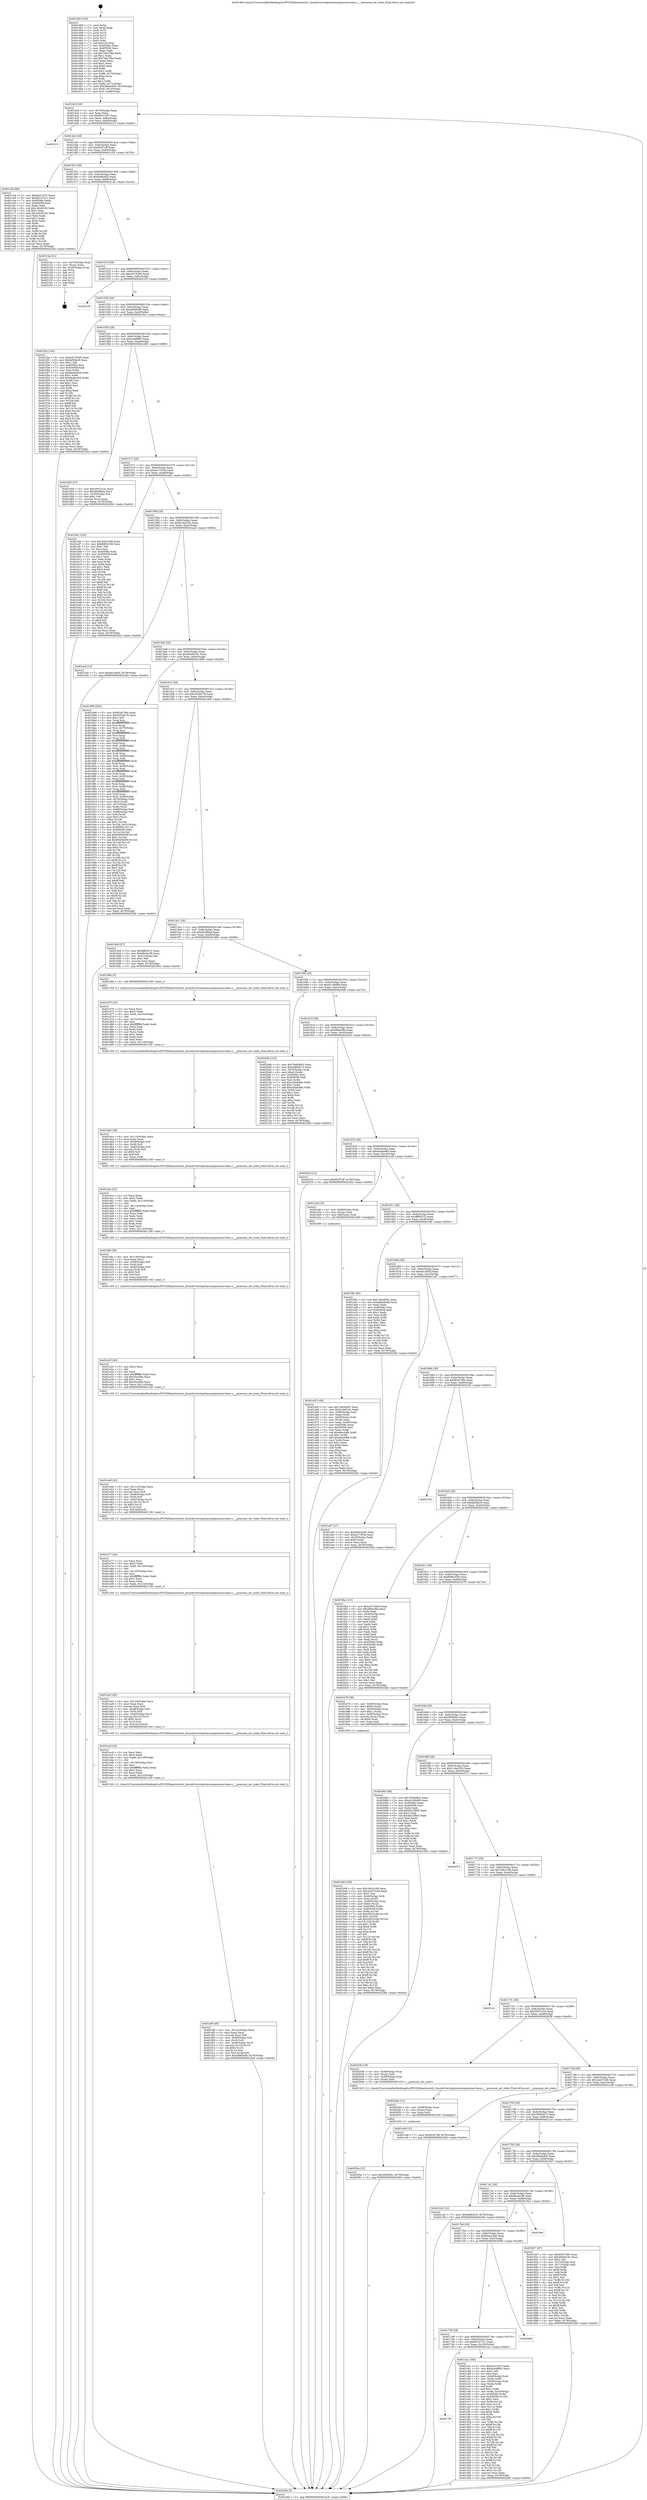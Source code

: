 digraph "0x401460" {
  label = "0x401460 (/mnt/c/Users/mathe/Desktop/tcc/POCII/binaries/extr_linuxdriversinputmousepsmouse-base.c___psmouse_set_state_Final-ollvm.out::main(0))"
  labelloc = "t"
  node[shape=record]

  Entry [label="",width=0.3,height=0.3,shape=circle,fillcolor=black,style=filled]
  "0x4014c8" [label="{
     0x4014c8 [29]\l
     | [instrs]\l
     &nbsp;&nbsp;0x4014c8 \<+3\>: mov -0x78(%rbp),%eax\l
     &nbsp;&nbsp;0x4014cb \<+2\>: mov %eax,%ecx\l
     &nbsp;&nbsp;0x4014cd \<+6\>: sub $0x8c0132f7,%ecx\l
     &nbsp;&nbsp;0x4014d3 \<+6\>: mov %eax,-0x8c(%rbp)\l
     &nbsp;&nbsp;0x4014d9 \<+6\>: mov %ecx,-0x90(%rbp)\l
     &nbsp;&nbsp;0x4014df \<+6\>: je 0000000000402213 \<main+0xdb3\>\l
  }"]
  "0x402213" [label="{
     0x402213\l
  }", style=dashed]
  "0x4014e5" [label="{
     0x4014e5 [28]\l
     | [instrs]\l
     &nbsp;&nbsp;0x4014e5 \<+5\>: jmp 00000000004014ea \<main+0x8a\>\l
     &nbsp;&nbsp;0x4014ea \<+6\>: mov -0x8c(%rbp),%eax\l
     &nbsp;&nbsp;0x4014f0 \<+5\>: sub $0x952f7cff,%eax\l
     &nbsp;&nbsp;0x4014f5 \<+6\>: mov %eax,-0x94(%rbp)\l
     &nbsp;&nbsp;0x4014fb \<+6\>: je 0000000000401c54 \<main+0x7f4\>\l
  }"]
  Exit [label="",width=0.3,height=0.3,shape=circle,fillcolor=black,style=filled,peripheries=2]
  "0x401c54" [label="{
     0x401c54 [88]\l
     | [instrs]\l
     &nbsp;&nbsp;0x401c54 \<+5\>: mov $0x8c0132f7,%eax\l
     &nbsp;&nbsp;0x401c59 \<+5\>: mov $0x6d7a7c11,%ecx\l
     &nbsp;&nbsp;0x401c5e \<+7\>: mov 0x40506c,%edx\l
     &nbsp;&nbsp;0x401c65 \<+7\>: mov 0x405058,%esi\l
     &nbsp;&nbsp;0x401c6c \<+2\>: mov %edx,%edi\l
     &nbsp;&nbsp;0x401c6e \<+6\>: sub $0x14049182,%edi\l
     &nbsp;&nbsp;0x401c74 \<+3\>: sub $0x1,%edi\l
     &nbsp;&nbsp;0x401c77 \<+6\>: add $0x14049182,%edi\l
     &nbsp;&nbsp;0x401c7d \<+3\>: imul %edi,%edx\l
     &nbsp;&nbsp;0x401c80 \<+3\>: and $0x1,%edx\l
     &nbsp;&nbsp;0x401c83 \<+3\>: cmp $0x0,%edx\l
     &nbsp;&nbsp;0x401c86 \<+4\>: sete %r8b\l
     &nbsp;&nbsp;0x401c8a \<+3\>: cmp $0xa,%esi\l
     &nbsp;&nbsp;0x401c8d \<+4\>: setl %r9b\l
     &nbsp;&nbsp;0x401c91 \<+3\>: mov %r8b,%r10b\l
     &nbsp;&nbsp;0x401c94 \<+3\>: and %r9b,%r10b\l
     &nbsp;&nbsp;0x401c97 \<+3\>: xor %r9b,%r8b\l
     &nbsp;&nbsp;0x401c9a \<+3\>: or %r8b,%r10b\l
     &nbsp;&nbsp;0x401c9d \<+4\>: test $0x1,%r10b\l
     &nbsp;&nbsp;0x401ca1 \<+3\>: cmovne %ecx,%eax\l
     &nbsp;&nbsp;0x401ca4 \<+3\>: mov %eax,-0x78(%rbp)\l
     &nbsp;&nbsp;0x401ca7 \<+5\>: jmp 000000000040226d \<main+0xe0d\>\l
  }"]
  "0x401501" [label="{
     0x401501 [28]\l
     | [instrs]\l
     &nbsp;&nbsp;0x401501 \<+5\>: jmp 0000000000401506 \<main+0xa6\>\l
     &nbsp;&nbsp;0x401506 \<+6\>: mov -0x8c(%rbp),%eax\l
     &nbsp;&nbsp;0x40150c \<+5\>: sub $0x9af9cb55,%eax\l
     &nbsp;&nbsp;0x401511 \<+6\>: mov %eax,-0x98(%rbp)\l
     &nbsp;&nbsp;0x401517 \<+6\>: je 000000000040214e \<main+0xcee\>\l
  }"]
  "0x40205a" [label="{
     0x40205a [12]\l
     | [instrs]\l
     &nbsp;&nbsp;0x40205a \<+7\>: movl $0x360d95c,-0x78(%rbp)\l
     &nbsp;&nbsp;0x402061 \<+5\>: jmp 000000000040226d \<main+0xe0d\>\l
  }"]
  "0x40214e" [label="{
     0x40214e [21]\l
     | [instrs]\l
     &nbsp;&nbsp;0x40214e \<+4\>: mov -0x70(%rbp),%rax\l
     &nbsp;&nbsp;0x402152 \<+2\>: mov (%rax),%eax\l
     &nbsp;&nbsp;0x402154 \<+4\>: lea -0x28(%rbp),%rsp\l
     &nbsp;&nbsp;0x402158 \<+1\>: pop %rbx\l
     &nbsp;&nbsp;0x402159 \<+2\>: pop %r12\l
     &nbsp;&nbsp;0x40215b \<+2\>: pop %r13\l
     &nbsp;&nbsp;0x40215d \<+2\>: pop %r14\l
     &nbsp;&nbsp;0x40215f \<+2\>: pop %r15\l
     &nbsp;&nbsp;0x402161 \<+1\>: pop %rbp\l
     &nbsp;&nbsp;0x402162 \<+1\>: ret\l
  }"]
  "0x40151d" [label="{
     0x40151d [28]\l
     | [instrs]\l
     &nbsp;&nbsp;0x40151d \<+5\>: jmp 0000000000401522 \<main+0xc2\>\l
     &nbsp;&nbsp;0x401522 \<+6\>: mov -0x8c(%rbp),%eax\l
     &nbsp;&nbsp;0x401528 \<+5\>: sub $0xa3c762e0,%eax\l
     &nbsp;&nbsp;0x40152d \<+6\>: mov %eax,-0x9c(%rbp)\l
     &nbsp;&nbsp;0x401533 \<+6\>: je 0000000000402235 \<main+0xdd5\>\l
  }"]
  "0x40204b" [label="{
     0x40204b [15]\l
     | [instrs]\l
     &nbsp;&nbsp;0x40204b \<+4\>: mov -0x48(%rbp),%rax\l
     &nbsp;&nbsp;0x40204f \<+3\>: mov (%rax),%rax\l
     &nbsp;&nbsp;0x402052 \<+3\>: mov %rax,%rdi\l
     &nbsp;&nbsp;0x402055 \<+5\>: call 0000000000401030 \<free@plt\>\l
     | [calls]\l
     &nbsp;&nbsp;0x401030 \{1\} (unknown)\l
  }"]
  "0x402235" [label="{
     0x402235\l
  }", style=dashed]
  "0x401539" [label="{
     0x401539 [28]\l
     | [instrs]\l
     &nbsp;&nbsp;0x401539 \<+5\>: jmp 000000000040153e \<main+0xde\>\l
     &nbsp;&nbsp;0x40153e \<+6\>: mov -0x8c(%rbp),%eax\l
     &nbsp;&nbsp;0x401544 \<+5\>: sub $0xa6905af9,%eax\l
     &nbsp;&nbsp;0x401549 \<+6\>: mov %eax,-0xa0(%rbp)\l
     &nbsp;&nbsp;0x40154f \<+6\>: je 0000000000401f2a \<main+0xaca\>\l
  }"]
  "0x401ef9" [label="{
     0x401ef9 [49]\l
     | [instrs]\l
     &nbsp;&nbsp;0x401ef9 \<+6\>: mov -0x12c(%rbp),%ecx\l
     &nbsp;&nbsp;0x401eff \<+3\>: imul %eax,%ecx\l
     &nbsp;&nbsp;0x401f02 \<+3\>: movslq %ecx,%r8\l
     &nbsp;&nbsp;0x401f05 \<+4\>: mov -0x48(%rbp),%r9\l
     &nbsp;&nbsp;0x401f09 \<+3\>: mov (%r9),%r9\l
     &nbsp;&nbsp;0x401f0c \<+4\>: mov -0x40(%rbp),%r10\l
     &nbsp;&nbsp;0x401f10 \<+3\>: movslq (%r10),%r10\l
     &nbsp;&nbsp;0x401f13 \<+4\>: shl $0x5,%r10\l
     &nbsp;&nbsp;0x401f17 \<+3\>: add %r10,%r9\l
     &nbsp;&nbsp;0x401f1a \<+4\>: mov %r8,0x18(%r9)\l
     &nbsp;&nbsp;0x401f1e \<+7\>: movl $0xa6905af9,-0x78(%rbp)\l
     &nbsp;&nbsp;0x401f25 \<+5\>: jmp 000000000040226d \<main+0xe0d\>\l
  }"]
  "0x401f2a" [label="{
     0x401f2a [144]\l
     | [instrs]\l
     &nbsp;&nbsp;0x401f2a \<+5\>: mov $0xa3c762e0,%eax\l
     &nbsp;&nbsp;0x401f2f \<+5\>: mov $0xfaf38a18,%ecx\l
     &nbsp;&nbsp;0x401f34 \<+2\>: mov $0x1,%dl\l
     &nbsp;&nbsp;0x401f36 \<+7\>: mov 0x40506c,%esi\l
     &nbsp;&nbsp;0x401f3d \<+7\>: mov 0x405058,%edi\l
     &nbsp;&nbsp;0x401f44 \<+3\>: mov %esi,%r8d\l
     &nbsp;&nbsp;0x401f47 \<+7\>: sub $0x9ad4cd39,%r8d\l
     &nbsp;&nbsp;0x401f4e \<+4\>: sub $0x1,%r8d\l
     &nbsp;&nbsp;0x401f52 \<+7\>: add $0x9ad4cd39,%r8d\l
     &nbsp;&nbsp;0x401f59 \<+4\>: imul %r8d,%esi\l
     &nbsp;&nbsp;0x401f5d \<+3\>: and $0x1,%esi\l
     &nbsp;&nbsp;0x401f60 \<+3\>: cmp $0x0,%esi\l
     &nbsp;&nbsp;0x401f63 \<+4\>: sete %r9b\l
     &nbsp;&nbsp;0x401f67 \<+3\>: cmp $0xa,%edi\l
     &nbsp;&nbsp;0x401f6a \<+4\>: setl %r10b\l
     &nbsp;&nbsp;0x401f6e \<+3\>: mov %r9b,%r11b\l
     &nbsp;&nbsp;0x401f71 \<+4\>: xor $0xff,%r11b\l
     &nbsp;&nbsp;0x401f75 \<+3\>: mov %r10b,%bl\l
     &nbsp;&nbsp;0x401f78 \<+3\>: xor $0xff,%bl\l
     &nbsp;&nbsp;0x401f7b \<+3\>: xor $0x0,%dl\l
     &nbsp;&nbsp;0x401f7e \<+3\>: mov %r11b,%r14b\l
     &nbsp;&nbsp;0x401f81 \<+4\>: and $0x0,%r14b\l
     &nbsp;&nbsp;0x401f85 \<+3\>: and %dl,%r9b\l
     &nbsp;&nbsp;0x401f88 \<+3\>: mov %bl,%r15b\l
     &nbsp;&nbsp;0x401f8b \<+4\>: and $0x0,%r15b\l
     &nbsp;&nbsp;0x401f8f \<+3\>: and %dl,%r10b\l
     &nbsp;&nbsp;0x401f92 \<+3\>: or %r9b,%r14b\l
     &nbsp;&nbsp;0x401f95 \<+3\>: or %r10b,%r15b\l
     &nbsp;&nbsp;0x401f98 \<+3\>: xor %r15b,%r14b\l
     &nbsp;&nbsp;0x401f9b \<+3\>: or %bl,%r11b\l
     &nbsp;&nbsp;0x401f9e \<+4\>: xor $0xff,%r11b\l
     &nbsp;&nbsp;0x401fa2 \<+3\>: or $0x0,%dl\l
     &nbsp;&nbsp;0x401fa5 \<+3\>: and %dl,%r11b\l
     &nbsp;&nbsp;0x401fa8 \<+3\>: or %r11b,%r14b\l
     &nbsp;&nbsp;0x401fab \<+4\>: test $0x1,%r14b\l
     &nbsp;&nbsp;0x401faf \<+3\>: cmovne %ecx,%eax\l
     &nbsp;&nbsp;0x401fb2 \<+3\>: mov %eax,-0x78(%rbp)\l
     &nbsp;&nbsp;0x401fb5 \<+5\>: jmp 000000000040226d \<main+0xe0d\>\l
  }"]
  "0x401555" [label="{
     0x401555 [28]\l
     | [instrs]\l
     &nbsp;&nbsp;0x401555 \<+5\>: jmp 000000000040155a \<main+0xfa\>\l
     &nbsp;&nbsp;0x40155a \<+6\>: mov -0x8c(%rbp),%eax\l
     &nbsp;&nbsp;0x401560 \<+5\>: sub $0xac448f65,%eax\l
     &nbsp;&nbsp;0x401565 \<+6\>: mov %eax,-0xa4(%rbp)\l
     &nbsp;&nbsp;0x40156b \<+6\>: je 0000000000401d50 \<main+0x8f0\>\l
  }"]
  "0x401ecd" [label="{
     0x401ecd [44]\l
     | [instrs]\l
     &nbsp;&nbsp;0x401ecd \<+2\>: xor %ecx,%ecx\l
     &nbsp;&nbsp;0x401ecf \<+5\>: mov $0x2,%edx\l
     &nbsp;&nbsp;0x401ed4 \<+6\>: mov %edx,-0x128(%rbp)\l
     &nbsp;&nbsp;0x401eda \<+1\>: cltd\l
     &nbsp;&nbsp;0x401edb \<+6\>: mov -0x128(%rbp),%esi\l
     &nbsp;&nbsp;0x401ee1 \<+2\>: idiv %esi\l
     &nbsp;&nbsp;0x401ee3 \<+6\>: imul $0xfffffffe,%edx,%edx\l
     &nbsp;&nbsp;0x401ee9 \<+3\>: sub $0x1,%ecx\l
     &nbsp;&nbsp;0x401eec \<+2\>: sub %ecx,%edx\l
     &nbsp;&nbsp;0x401eee \<+6\>: mov %edx,-0x12c(%rbp)\l
     &nbsp;&nbsp;0x401ef4 \<+5\>: call 0000000000401160 \<next_i\>\l
     | [calls]\l
     &nbsp;&nbsp;0x401160 \{1\} (/mnt/c/Users/mathe/Desktop/tcc/POCII/binaries/extr_linuxdriversinputmousepsmouse-base.c___psmouse_set_state_Final-ollvm.out::next_i)\l
  }"]
  "0x401d50" [label="{
     0x401d50 [27]\l
     | [instrs]\l
     &nbsp;&nbsp;0x401d50 \<+5\>: mov $0x2097e1a2,%eax\l
     &nbsp;&nbsp;0x401d55 \<+5\>: mov $0xd02ff44a,%ecx\l
     &nbsp;&nbsp;0x401d5a \<+3\>: mov -0x29(%rbp),%dl\l
     &nbsp;&nbsp;0x401d5d \<+3\>: test $0x1,%dl\l
     &nbsp;&nbsp;0x401d60 \<+3\>: cmovne %ecx,%eax\l
     &nbsp;&nbsp;0x401d63 \<+3\>: mov %eax,-0x78(%rbp)\l
     &nbsp;&nbsp;0x401d66 \<+5\>: jmp 000000000040226d \<main+0xe0d\>\l
  }"]
  "0x401571" [label="{
     0x401571 [28]\l
     | [instrs]\l
     &nbsp;&nbsp;0x401571 \<+5\>: jmp 0000000000401576 \<main+0x116\>\l
     &nbsp;&nbsp;0x401576 \<+6\>: mov -0x8c(%rbp),%eax\l
     &nbsp;&nbsp;0x40157c \<+5\>: sub $0xacc7303a,%eax\l
     &nbsp;&nbsp;0x401581 \<+6\>: mov %eax,-0xa8(%rbp)\l
     &nbsp;&nbsp;0x401587 \<+6\>: je 0000000000401af2 \<main+0x692\>\l
  }"]
  "0x401ea3" [label="{
     0x401ea3 [42]\l
     | [instrs]\l
     &nbsp;&nbsp;0x401ea3 \<+6\>: mov -0x124(%rbp),%ecx\l
     &nbsp;&nbsp;0x401ea9 \<+3\>: imul %eax,%ecx\l
     &nbsp;&nbsp;0x401eac \<+3\>: movslq %ecx,%r8\l
     &nbsp;&nbsp;0x401eaf \<+4\>: mov -0x48(%rbp),%r9\l
     &nbsp;&nbsp;0x401eb3 \<+3\>: mov (%r9),%r9\l
     &nbsp;&nbsp;0x401eb6 \<+4\>: mov -0x40(%rbp),%r10\l
     &nbsp;&nbsp;0x401eba \<+3\>: movslq (%r10),%r10\l
     &nbsp;&nbsp;0x401ebd \<+4\>: shl $0x5,%r10\l
     &nbsp;&nbsp;0x401ec1 \<+3\>: add %r10,%r9\l
     &nbsp;&nbsp;0x401ec4 \<+4\>: mov %r8,0x10(%r9)\l
     &nbsp;&nbsp;0x401ec8 \<+5\>: call 0000000000401160 \<next_i\>\l
     | [calls]\l
     &nbsp;&nbsp;0x401160 \{1\} (/mnt/c/Users/mathe/Desktop/tcc/POCII/binaries/extr_linuxdriversinputmousepsmouse-base.c___psmouse_set_state_Final-ollvm.out::next_i)\l
  }"]
  "0x401af2" [label="{
     0x401af2 [134]\l
     | [instrs]\l
     &nbsp;&nbsp;0x401af2 \<+5\>: mov $0x1bf1e166,%eax\l
     &nbsp;&nbsp;0x401af7 \<+5\>: mov $0xfb861658,%ecx\l
     &nbsp;&nbsp;0x401afc \<+2\>: mov $0x1,%dl\l
     &nbsp;&nbsp;0x401afe \<+2\>: xor %esi,%esi\l
     &nbsp;&nbsp;0x401b00 \<+7\>: mov 0x40506c,%edi\l
     &nbsp;&nbsp;0x401b07 \<+8\>: mov 0x405058,%r8d\l
     &nbsp;&nbsp;0x401b0f \<+3\>: sub $0x1,%esi\l
     &nbsp;&nbsp;0x401b12 \<+3\>: mov %edi,%r9d\l
     &nbsp;&nbsp;0x401b15 \<+3\>: add %esi,%r9d\l
     &nbsp;&nbsp;0x401b18 \<+4\>: imul %r9d,%edi\l
     &nbsp;&nbsp;0x401b1c \<+3\>: and $0x1,%edi\l
     &nbsp;&nbsp;0x401b1f \<+3\>: cmp $0x0,%edi\l
     &nbsp;&nbsp;0x401b22 \<+4\>: sete %r10b\l
     &nbsp;&nbsp;0x401b26 \<+4\>: cmp $0xa,%r8d\l
     &nbsp;&nbsp;0x401b2a \<+4\>: setl %r11b\l
     &nbsp;&nbsp;0x401b2e \<+3\>: mov %r10b,%bl\l
     &nbsp;&nbsp;0x401b31 \<+3\>: xor $0xff,%bl\l
     &nbsp;&nbsp;0x401b34 \<+3\>: mov %r11b,%r14b\l
     &nbsp;&nbsp;0x401b37 \<+4\>: xor $0xff,%r14b\l
     &nbsp;&nbsp;0x401b3b \<+3\>: xor $0x0,%dl\l
     &nbsp;&nbsp;0x401b3e \<+3\>: mov %bl,%r15b\l
     &nbsp;&nbsp;0x401b41 \<+4\>: and $0x0,%r15b\l
     &nbsp;&nbsp;0x401b45 \<+3\>: and %dl,%r10b\l
     &nbsp;&nbsp;0x401b48 \<+3\>: mov %r14b,%r12b\l
     &nbsp;&nbsp;0x401b4b \<+4\>: and $0x0,%r12b\l
     &nbsp;&nbsp;0x401b4f \<+3\>: and %dl,%r11b\l
     &nbsp;&nbsp;0x401b52 \<+3\>: or %r10b,%r15b\l
     &nbsp;&nbsp;0x401b55 \<+3\>: or %r11b,%r12b\l
     &nbsp;&nbsp;0x401b58 \<+3\>: xor %r12b,%r15b\l
     &nbsp;&nbsp;0x401b5b \<+3\>: or %r14b,%bl\l
     &nbsp;&nbsp;0x401b5e \<+3\>: xor $0xff,%bl\l
     &nbsp;&nbsp;0x401b61 \<+3\>: or $0x0,%dl\l
     &nbsp;&nbsp;0x401b64 \<+2\>: and %dl,%bl\l
     &nbsp;&nbsp;0x401b66 \<+3\>: or %bl,%r15b\l
     &nbsp;&nbsp;0x401b69 \<+4\>: test $0x1,%r15b\l
     &nbsp;&nbsp;0x401b6d \<+3\>: cmovne %ecx,%eax\l
     &nbsp;&nbsp;0x401b70 \<+3\>: mov %eax,-0x78(%rbp)\l
     &nbsp;&nbsp;0x401b73 \<+5\>: jmp 000000000040226d \<main+0xe0d\>\l
  }"]
  "0x40158d" [label="{
     0x40158d [28]\l
     | [instrs]\l
     &nbsp;&nbsp;0x40158d \<+5\>: jmp 0000000000401592 \<main+0x132\>\l
     &nbsp;&nbsp;0x401592 \<+6\>: mov -0x8c(%rbp),%eax\l
     &nbsp;&nbsp;0x401598 \<+5\>: sub $0xb14a524c,%eax\l
     &nbsp;&nbsp;0x40159d \<+6\>: mov %eax,-0xac(%rbp)\l
     &nbsp;&nbsp;0x4015a3 \<+6\>: je 0000000000401acb \<main+0x66b\>\l
  }"]
  "0x401e77" [label="{
     0x401e77 [44]\l
     | [instrs]\l
     &nbsp;&nbsp;0x401e77 \<+2\>: xor %ecx,%ecx\l
     &nbsp;&nbsp;0x401e79 \<+5\>: mov $0x2,%edx\l
     &nbsp;&nbsp;0x401e7e \<+6\>: mov %edx,-0x120(%rbp)\l
     &nbsp;&nbsp;0x401e84 \<+1\>: cltd\l
     &nbsp;&nbsp;0x401e85 \<+6\>: mov -0x120(%rbp),%esi\l
     &nbsp;&nbsp;0x401e8b \<+2\>: idiv %esi\l
     &nbsp;&nbsp;0x401e8d \<+6\>: imul $0xfffffffe,%edx,%edx\l
     &nbsp;&nbsp;0x401e93 \<+3\>: sub $0x1,%ecx\l
     &nbsp;&nbsp;0x401e96 \<+2\>: sub %ecx,%edx\l
     &nbsp;&nbsp;0x401e98 \<+6\>: mov %edx,-0x124(%rbp)\l
     &nbsp;&nbsp;0x401e9e \<+5\>: call 0000000000401160 \<next_i\>\l
     | [calls]\l
     &nbsp;&nbsp;0x401160 \{1\} (/mnt/c/Users/mathe/Desktop/tcc/POCII/binaries/extr_linuxdriversinputmousepsmouse-base.c___psmouse_set_state_Final-ollvm.out::next_i)\l
  }"]
  "0x401acb" [label="{
     0x401acb [12]\l
     | [instrs]\l
     &nbsp;&nbsp;0x401acb \<+7\>: movl $0xee14f43f,-0x78(%rbp)\l
     &nbsp;&nbsp;0x401ad2 \<+5\>: jmp 000000000040226d \<main+0xe0d\>\l
  }"]
  "0x4015a9" [label="{
     0x4015a9 [28]\l
     | [instrs]\l
     &nbsp;&nbsp;0x4015a9 \<+5\>: jmp 00000000004015ae \<main+0x14e\>\l
     &nbsp;&nbsp;0x4015ae \<+6\>: mov -0x8c(%rbp),%eax\l
     &nbsp;&nbsp;0x4015b4 \<+5\>: sub $0xb9e9d191,%eax\l
     &nbsp;&nbsp;0x4015b9 \<+6\>: mov %eax,-0xb0(%rbp)\l
     &nbsp;&nbsp;0x4015bf \<+6\>: je 0000000000401898 \<main+0x438\>\l
  }"]
  "0x401e4d" [label="{
     0x401e4d [42]\l
     | [instrs]\l
     &nbsp;&nbsp;0x401e4d \<+6\>: mov -0x11c(%rbp),%ecx\l
     &nbsp;&nbsp;0x401e53 \<+3\>: imul %eax,%ecx\l
     &nbsp;&nbsp;0x401e56 \<+3\>: movslq %ecx,%r8\l
     &nbsp;&nbsp;0x401e59 \<+4\>: mov -0x48(%rbp),%r9\l
     &nbsp;&nbsp;0x401e5d \<+3\>: mov (%r9),%r9\l
     &nbsp;&nbsp;0x401e60 \<+4\>: mov -0x40(%rbp),%r10\l
     &nbsp;&nbsp;0x401e64 \<+3\>: movslq (%r10),%r10\l
     &nbsp;&nbsp;0x401e67 \<+4\>: shl $0x5,%r10\l
     &nbsp;&nbsp;0x401e6b \<+3\>: add %r10,%r9\l
     &nbsp;&nbsp;0x401e6e \<+4\>: mov %r8,0x8(%r9)\l
     &nbsp;&nbsp;0x401e72 \<+5\>: call 0000000000401160 \<next_i\>\l
     | [calls]\l
     &nbsp;&nbsp;0x401160 \{1\} (/mnt/c/Users/mathe/Desktop/tcc/POCII/binaries/extr_linuxdriversinputmousepsmouse-base.c___psmouse_set_state_Final-ollvm.out::next_i)\l
  }"]
  "0x401898" [label="{
     0x401898 [302]\l
     | [instrs]\l
     &nbsp;&nbsp;0x401898 \<+5\>: mov $0xf63d749c,%eax\l
     &nbsp;&nbsp;0x40189d \<+5\>: mov $0xc053dc78,%ecx\l
     &nbsp;&nbsp;0x4018a2 \<+2\>: mov $0x1,%dl\l
     &nbsp;&nbsp;0x4018a4 \<+3\>: mov %rsp,%rsi\l
     &nbsp;&nbsp;0x4018a7 \<+4\>: add $0xfffffffffffffff0,%rsi\l
     &nbsp;&nbsp;0x4018ab \<+3\>: mov %rsi,%rsp\l
     &nbsp;&nbsp;0x4018ae \<+4\>: mov %rsi,-0x70(%rbp)\l
     &nbsp;&nbsp;0x4018b2 \<+3\>: mov %rsp,%rsi\l
     &nbsp;&nbsp;0x4018b5 \<+4\>: add $0xfffffffffffffff0,%rsi\l
     &nbsp;&nbsp;0x4018b9 \<+3\>: mov %rsi,%rsp\l
     &nbsp;&nbsp;0x4018bc \<+3\>: mov %rsp,%rdi\l
     &nbsp;&nbsp;0x4018bf \<+4\>: add $0xfffffffffffffff0,%rdi\l
     &nbsp;&nbsp;0x4018c3 \<+3\>: mov %rdi,%rsp\l
     &nbsp;&nbsp;0x4018c6 \<+4\>: mov %rdi,-0x68(%rbp)\l
     &nbsp;&nbsp;0x4018ca \<+3\>: mov %rsp,%rdi\l
     &nbsp;&nbsp;0x4018cd \<+4\>: add $0xfffffffffffffff0,%rdi\l
     &nbsp;&nbsp;0x4018d1 \<+3\>: mov %rdi,%rsp\l
     &nbsp;&nbsp;0x4018d4 \<+4\>: mov %rdi,-0x60(%rbp)\l
     &nbsp;&nbsp;0x4018d8 \<+3\>: mov %rsp,%rdi\l
     &nbsp;&nbsp;0x4018db \<+4\>: add $0xfffffffffffffff0,%rdi\l
     &nbsp;&nbsp;0x4018df \<+3\>: mov %rdi,%rsp\l
     &nbsp;&nbsp;0x4018e2 \<+4\>: mov %rdi,-0x58(%rbp)\l
     &nbsp;&nbsp;0x4018e6 \<+3\>: mov %rsp,%rdi\l
     &nbsp;&nbsp;0x4018e9 \<+4\>: add $0xfffffffffffffff0,%rdi\l
     &nbsp;&nbsp;0x4018ed \<+3\>: mov %rdi,%rsp\l
     &nbsp;&nbsp;0x4018f0 \<+4\>: mov %rdi,-0x50(%rbp)\l
     &nbsp;&nbsp;0x4018f4 \<+3\>: mov %rsp,%rdi\l
     &nbsp;&nbsp;0x4018f7 \<+4\>: add $0xfffffffffffffff0,%rdi\l
     &nbsp;&nbsp;0x4018fb \<+3\>: mov %rdi,%rsp\l
     &nbsp;&nbsp;0x4018fe \<+4\>: mov %rdi,-0x48(%rbp)\l
     &nbsp;&nbsp;0x401902 \<+3\>: mov %rsp,%rdi\l
     &nbsp;&nbsp;0x401905 \<+4\>: add $0xfffffffffffffff0,%rdi\l
     &nbsp;&nbsp;0x401909 \<+3\>: mov %rdi,%rsp\l
     &nbsp;&nbsp;0x40190c \<+4\>: mov %rdi,-0x40(%rbp)\l
     &nbsp;&nbsp;0x401910 \<+4\>: mov -0x70(%rbp),%rdi\l
     &nbsp;&nbsp;0x401914 \<+6\>: movl $0x0,(%rdi)\l
     &nbsp;&nbsp;0x40191a \<+4\>: mov -0x7c(%rbp),%r8d\l
     &nbsp;&nbsp;0x40191e \<+3\>: mov %r8d,(%rsi)\l
     &nbsp;&nbsp;0x401921 \<+4\>: mov -0x68(%rbp),%rdi\l
     &nbsp;&nbsp;0x401925 \<+7\>: mov -0x88(%rbp),%r9\l
     &nbsp;&nbsp;0x40192c \<+3\>: mov %r9,(%rdi)\l
     &nbsp;&nbsp;0x40192f \<+3\>: cmpl $0x2,(%rsi)\l
     &nbsp;&nbsp;0x401932 \<+4\>: setne %r10b\l
     &nbsp;&nbsp;0x401936 \<+4\>: and $0x1,%r10b\l
     &nbsp;&nbsp;0x40193a \<+4\>: mov %r10b,-0x31(%rbp)\l
     &nbsp;&nbsp;0x40193e \<+8\>: mov 0x40506c,%r11d\l
     &nbsp;&nbsp;0x401946 \<+7\>: mov 0x405058,%ebx\l
     &nbsp;&nbsp;0x40194d \<+3\>: mov %r11d,%r14d\l
     &nbsp;&nbsp;0x401950 \<+7\>: add $0x83e9d200,%r14d\l
     &nbsp;&nbsp;0x401957 \<+4\>: sub $0x1,%r14d\l
     &nbsp;&nbsp;0x40195b \<+7\>: sub $0x83e9d200,%r14d\l
     &nbsp;&nbsp;0x401962 \<+4\>: imul %r14d,%r11d\l
     &nbsp;&nbsp;0x401966 \<+4\>: and $0x1,%r11d\l
     &nbsp;&nbsp;0x40196a \<+4\>: cmp $0x0,%r11d\l
     &nbsp;&nbsp;0x40196e \<+4\>: sete %r10b\l
     &nbsp;&nbsp;0x401972 \<+3\>: cmp $0xa,%ebx\l
     &nbsp;&nbsp;0x401975 \<+4\>: setl %r15b\l
     &nbsp;&nbsp;0x401979 \<+3\>: mov %r10b,%r12b\l
     &nbsp;&nbsp;0x40197c \<+4\>: xor $0xff,%r12b\l
     &nbsp;&nbsp;0x401980 \<+3\>: mov %r15b,%r13b\l
     &nbsp;&nbsp;0x401983 \<+4\>: xor $0xff,%r13b\l
     &nbsp;&nbsp;0x401987 \<+3\>: xor $0x1,%dl\l
     &nbsp;&nbsp;0x40198a \<+3\>: mov %r12b,%sil\l
     &nbsp;&nbsp;0x40198d \<+4\>: and $0xff,%sil\l
     &nbsp;&nbsp;0x401991 \<+3\>: and %dl,%r10b\l
     &nbsp;&nbsp;0x401994 \<+3\>: mov %r13b,%dil\l
     &nbsp;&nbsp;0x401997 \<+4\>: and $0xff,%dil\l
     &nbsp;&nbsp;0x40199b \<+3\>: and %dl,%r15b\l
     &nbsp;&nbsp;0x40199e \<+3\>: or %r10b,%sil\l
     &nbsp;&nbsp;0x4019a1 \<+3\>: or %r15b,%dil\l
     &nbsp;&nbsp;0x4019a4 \<+3\>: xor %dil,%sil\l
     &nbsp;&nbsp;0x4019a7 \<+3\>: or %r13b,%r12b\l
     &nbsp;&nbsp;0x4019aa \<+4\>: xor $0xff,%r12b\l
     &nbsp;&nbsp;0x4019ae \<+3\>: or $0x1,%dl\l
     &nbsp;&nbsp;0x4019b1 \<+3\>: and %dl,%r12b\l
     &nbsp;&nbsp;0x4019b4 \<+3\>: or %r12b,%sil\l
     &nbsp;&nbsp;0x4019b7 \<+4\>: test $0x1,%sil\l
     &nbsp;&nbsp;0x4019bb \<+3\>: cmovne %ecx,%eax\l
     &nbsp;&nbsp;0x4019be \<+3\>: mov %eax,-0x78(%rbp)\l
     &nbsp;&nbsp;0x4019c1 \<+5\>: jmp 000000000040226d \<main+0xe0d\>\l
  }"]
  "0x4015c5" [label="{
     0x4015c5 [28]\l
     | [instrs]\l
     &nbsp;&nbsp;0x4015c5 \<+5\>: jmp 00000000004015ca \<main+0x16a\>\l
     &nbsp;&nbsp;0x4015ca \<+6\>: mov -0x8c(%rbp),%eax\l
     &nbsp;&nbsp;0x4015d0 \<+5\>: sub $0xc053dc78,%eax\l
     &nbsp;&nbsp;0x4015d5 \<+6\>: mov %eax,-0xb4(%rbp)\l
     &nbsp;&nbsp;0x4015db \<+6\>: je 00000000004019c6 \<main+0x566\>\l
  }"]
  "0x401e25" [label="{
     0x401e25 [40]\l
     | [instrs]\l
     &nbsp;&nbsp;0x401e25 \<+5\>: mov $0x2,%ecx\l
     &nbsp;&nbsp;0x401e2a \<+1\>: cltd\l
     &nbsp;&nbsp;0x401e2b \<+2\>: idiv %ecx\l
     &nbsp;&nbsp;0x401e2d \<+6\>: imul $0xfffffffe,%edx,%ecx\l
     &nbsp;&nbsp;0x401e33 \<+6\>: sub $0xc5ec68a,%ecx\l
     &nbsp;&nbsp;0x401e39 \<+3\>: add $0x1,%ecx\l
     &nbsp;&nbsp;0x401e3c \<+6\>: add $0xc5ec68a,%ecx\l
     &nbsp;&nbsp;0x401e42 \<+6\>: mov %ecx,-0x11c(%rbp)\l
     &nbsp;&nbsp;0x401e48 \<+5\>: call 0000000000401160 \<next_i\>\l
     | [calls]\l
     &nbsp;&nbsp;0x401160 \{1\} (/mnt/c/Users/mathe/Desktop/tcc/POCII/binaries/extr_linuxdriversinputmousepsmouse-base.c___psmouse_set_state_Final-ollvm.out::next_i)\l
  }"]
  "0x4019c6" [label="{
     0x4019c6 [27]\l
     | [instrs]\l
     &nbsp;&nbsp;0x4019c6 \<+5\>: mov $0xdff05515,%eax\l
     &nbsp;&nbsp;0x4019cb \<+5\>: mov $0x68c4e1f6,%ecx\l
     &nbsp;&nbsp;0x4019d0 \<+3\>: mov -0x31(%rbp),%dl\l
     &nbsp;&nbsp;0x4019d3 \<+3\>: test $0x1,%dl\l
     &nbsp;&nbsp;0x4019d6 \<+3\>: cmovne %ecx,%eax\l
     &nbsp;&nbsp;0x4019d9 \<+3\>: mov %eax,-0x78(%rbp)\l
     &nbsp;&nbsp;0x4019dc \<+5\>: jmp 000000000040226d \<main+0xe0d\>\l
  }"]
  "0x4015e1" [label="{
     0x4015e1 [28]\l
     | [instrs]\l
     &nbsp;&nbsp;0x4015e1 \<+5\>: jmp 00000000004015e6 \<main+0x186\>\l
     &nbsp;&nbsp;0x4015e6 \<+6\>: mov -0x8c(%rbp),%eax\l
     &nbsp;&nbsp;0x4015ec \<+5\>: sub $0xd02ff44a,%eax\l
     &nbsp;&nbsp;0x4015f1 \<+6\>: mov %eax,-0xb8(%rbp)\l
     &nbsp;&nbsp;0x4015f7 \<+6\>: je 0000000000401d6b \<main+0x90b\>\l
  }"]
  "0x401dfe" [label="{
     0x401dfe [39]\l
     | [instrs]\l
     &nbsp;&nbsp;0x401dfe \<+6\>: mov -0x118(%rbp),%ecx\l
     &nbsp;&nbsp;0x401e04 \<+3\>: imul %eax,%ecx\l
     &nbsp;&nbsp;0x401e07 \<+4\>: mov -0x48(%rbp),%r8\l
     &nbsp;&nbsp;0x401e0b \<+3\>: mov (%r8),%r8\l
     &nbsp;&nbsp;0x401e0e \<+4\>: mov -0x40(%rbp),%r9\l
     &nbsp;&nbsp;0x401e12 \<+3\>: movslq (%r9),%r9\l
     &nbsp;&nbsp;0x401e15 \<+4\>: shl $0x5,%r9\l
     &nbsp;&nbsp;0x401e19 \<+3\>: add %r9,%r8\l
     &nbsp;&nbsp;0x401e1c \<+4\>: mov %ecx,0x4(%r8)\l
     &nbsp;&nbsp;0x401e20 \<+5\>: call 0000000000401160 \<next_i\>\l
     | [calls]\l
     &nbsp;&nbsp;0x401160 \{1\} (/mnt/c/Users/mathe/Desktop/tcc/POCII/binaries/extr_linuxdriversinputmousepsmouse-base.c___psmouse_set_state_Final-ollvm.out::next_i)\l
  }"]
  "0x401d6b" [label="{
     0x401d6b [5]\l
     | [instrs]\l
     &nbsp;&nbsp;0x401d6b \<+5\>: call 0000000000401160 \<next_i\>\l
     | [calls]\l
     &nbsp;&nbsp;0x401160 \{1\} (/mnt/c/Users/mathe/Desktop/tcc/POCII/binaries/extr_linuxdriversinputmousepsmouse-base.c___psmouse_set_state_Final-ollvm.out::next_i)\l
  }"]
  "0x4015fd" [label="{
     0x4015fd [28]\l
     | [instrs]\l
     &nbsp;&nbsp;0x4015fd \<+5\>: jmp 0000000000401602 \<main+0x1a2\>\l
     &nbsp;&nbsp;0x401602 \<+6\>: mov -0x8c(%rbp),%eax\l
     &nbsp;&nbsp;0x401608 \<+5\>: sub $0xd1c36d69,%eax\l
     &nbsp;&nbsp;0x40160d \<+6\>: mov %eax,-0xbc(%rbp)\l
     &nbsp;&nbsp;0x401613 \<+6\>: je 00000000004020db \<main+0xc7b\>\l
  }"]
  "0x401dca" [label="{
     0x401dca [52]\l
     | [instrs]\l
     &nbsp;&nbsp;0x401dca \<+2\>: xor %ecx,%ecx\l
     &nbsp;&nbsp;0x401dcc \<+5\>: mov $0x2,%edx\l
     &nbsp;&nbsp;0x401dd1 \<+6\>: mov %edx,-0x114(%rbp)\l
     &nbsp;&nbsp;0x401dd7 \<+1\>: cltd\l
     &nbsp;&nbsp;0x401dd8 \<+6\>: mov -0x114(%rbp),%esi\l
     &nbsp;&nbsp;0x401dde \<+2\>: idiv %esi\l
     &nbsp;&nbsp;0x401de0 \<+6\>: imul $0xfffffffe,%edx,%edx\l
     &nbsp;&nbsp;0x401de6 \<+2\>: mov %ecx,%edi\l
     &nbsp;&nbsp;0x401de8 \<+2\>: sub %edx,%edi\l
     &nbsp;&nbsp;0x401dea \<+2\>: mov %ecx,%edx\l
     &nbsp;&nbsp;0x401dec \<+3\>: sub $0x1,%edx\l
     &nbsp;&nbsp;0x401def \<+2\>: add %edx,%edi\l
     &nbsp;&nbsp;0x401df1 \<+2\>: sub %edi,%ecx\l
     &nbsp;&nbsp;0x401df3 \<+6\>: mov %ecx,-0x118(%rbp)\l
     &nbsp;&nbsp;0x401df9 \<+5\>: call 0000000000401160 \<next_i\>\l
     | [calls]\l
     &nbsp;&nbsp;0x401160 \{1\} (/mnt/c/Users/mathe/Desktop/tcc/POCII/binaries/extr_linuxdriversinputmousepsmouse-base.c___psmouse_set_state_Final-ollvm.out::next_i)\l
  }"]
  "0x4020db" [label="{
     0x4020db [103]\l
     | [instrs]\l
     &nbsp;&nbsp;0x4020db \<+5\>: mov $0x76e8d803,%eax\l
     &nbsp;&nbsp;0x4020e0 \<+5\>: mov $0x3580eb73,%ecx\l
     &nbsp;&nbsp;0x4020e5 \<+4\>: mov -0x70(%rbp),%rdx\l
     &nbsp;&nbsp;0x4020e9 \<+6\>: movl $0x0,(%rdx)\l
     &nbsp;&nbsp;0x4020ef \<+7\>: mov 0x40506c,%esi\l
     &nbsp;&nbsp;0x4020f6 \<+7\>: mov 0x405058,%edi\l
     &nbsp;&nbsp;0x4020fd \<+3\>: mov %esi,%r8d\l
     &nbsp;&nbsp;0x402100 \<+7\>: sub $0xcd5e648b,%r8d\l
     &nbsp;&nbsp;0x402107 \<+4\>: sub $0x1,%r8d\l
     &nbsp;&nbsp;0x40210b \<+7\>: add $0xcd5e648b,%r8d\l
     &nbsp;&nbsp;0x402112 \<+4\>: imul %r8d,%esi\l
     &nbsp;&nbsp;0x402116 \<+3\>: and $0x1,%esi\l
     &nbsp;&nbsp;0x402119 \<+3\>: cmp $0x0,%esi\l
     &nbsp;&nbsp;0x40211c \<+4\>: sete %r9b\l
     &nbsp;&nbsp;0x402120 \<+3\>: cmp $0xa,%edi\l
     &nbsp;&nbsp;0x402123 \<+4\>: setl %r10b\l
     &nbsp;&nbsp;0x402127 \<+3\>: mov %r9b,%r11b\l
     &nbsp;&nbsp;0x40212a \<+3\>: and %r10b,%r11b\l
     &nbsp;&nbsp;0x40212d \<+3\>: xor %r10b,%r9b\l
     &nbsp;&nbsp;0x402130 \<+3\>: or %r9b,%r11b\l
     &nbsp;&nbsp;0x402133 \<+4\>: test $0x1,%r11b\l
     &nbsp;&nbsp;0x402137 \<+3\>: cmovne %ecx,%eax\l
     &nbsp;&nbsp;0x40213a \<+3\>: mov %eax,-0x78(%rbp)\l
     &nbsp;&nbsp;0x40213d \<+5\>: jmp 000000000040226d \<main+0xe0d\>\l
  }"]
  "0x401619" [label="{
     0x401619 [28]\l
     | [instrs]\l
     &nbsp;&nbsp;0x401619 \<+5\>: jmp 000000000040161e \<main+0x1be\>\l
     &nbsp;&nbsp;0x40161e \<+6\>: mov -0x8c(%rbp),%eax\l
     &nbsp;&nbsp;0x401624 \<+5\>: sub $0xd66acf9a,%eax\l
     &nbsp;&nbsp;0x401629 \<+6\>: mov %eax,-0xc0(%rbp)\l
     &nbsp;&nbsp;0x40162f \<+6\>: je 000000000040202d \<main+0xbcd\>\l
  }"]
  "0x401da4" [label="{
     0x401da4 [38]\l
     | [instrs]\l
     &nbsp;&nbsp;0x401da4 \<+6\>: mov -0x110(%rbp),%ecx\l
     &nbsp;&nbsp;0x401daa \<+3\>: imul %eax,%ecx\l
     &nbsp;&nbsp;0x401dad \<+4\>: mov -0x48(%rbp),%r8\l
     &nbsp;&nbsp;0x401db1 \<+3\>: mov (%r8),%r8\l
     &nbsp;&nbsp;0x401db4 \<+4\>: mov -0x40(%rbp),%r9\l
     &nbsp;&nbsp;0x401db8 \<+3\>: movslq (%r9),%r9\l
     &nbsp;&nbsp;0x401dbb \<+4\>: shl $0x5,%r9\l
     &nbsp;&nbsp;0x401dbf \<+3\>: add %r9,%r8\l
     &nbsp;&nbsp;0x401dc2 \<+3\>: mov %ecx,(%r8)\l
     &nbsp;&nbsp;0x401dc5 \<+5\>: call 0000000000401160 \<next_i\>\l
     | [calls]\l
     &nbsp;&nbsp;0x401160 \{1\} (/mnt/c/Users/mathe/Desktop/tcc/POCII/binaries/extr_linuxdriversinputmousepsmouse-base.c___psmouse_set_state_Final-ollvm.out::next_i)\l
  }"]
  "0x40202d" [label="{
     0x40202d [12]\l
     | [instrs]\l
     &nbsp;&nbsp;0x40202d \<+7\>: movl $0x952f7cff,-0x78(%rbp)\l
     &nbsp;&nbsp;0x402034 \<+5\>: jmp 000000000040226d \<main+0xe0d\>\l
  }"]
  "0x401635" [label="{
     0x401635 [28]\l
     | [instrs]\l
     &nbsp;&nbsp;0x401635 \<+5\>: jmp 000000000040163a \<main+0x1da\>\l
     &nbsp;&nbsp;0x40163a \<+6\>: mov -0x8c(%rbp),%eax\l
     &nbsp;&nbsp;0x401640 \<+5\>: sub $0xdadabe8d,%eax\l
     &nbsp;&nbsp;0x401645 \<+6\>: mov %eax,-0xc4(%rbp)\l
     &nbsp;&nbsp;0x40164b \<+6\>: je 0000000000401a4f \<main+0x5ef\>\l
  }"]
  "0x401d70" [label="{
     0x401d70 [52]\l
     | [instrs]\l
     &nbsp;&nbsp;0x401d70 \<+2\>: xor %ecx,%ecx\l
     &nbsp;&nbsp;0x401d72 \<+5\>: mov $0x2,%edx\l
     &nbsp;&nbsp;0x401d77 \<+6\>: mov %edx,-0x10c(%rbp)\l
     &nbsp;&nbsp;0x401d7d \<+1\>: cltd\l
     &nbsp;&nbsp;0x401d7e \<+6\>: mov -0x10c(%rbp),%esi\l
     &nbsp;&nbsp;0x401d84 \<+2\>: idiv %esi\l
     &nbsp;&nbsp;0x401d86 \<+6\>: imul $0xfffffffe,%edx,%edx\l
     &nbsp;&nbsp;0x401d8c \<+2\>: mov %ecx,%edi\l
     &nbsp;&nbsp;0x401d8e \<+2\>: sub %edx,%edi\l
     &nbsp;&nbsp;0x401d90 \<+2\>: mov %ecx,%edx\l
     &nbsp;&nbsp;0x401d92 \<+3\>: sub $0x1,%edx\l
     &nbsp;&nbsp;0x401d95 \<+2\>: add %edx,%edi\l
     &nbsp;&nbsp;0x401d97 \<+2\>: sub %edi,%ecx\l
     &nbsp;&nbsp;0x401d99 \<+6\>: mov %ecx,-0x110(%rbp)\l
     &nbsp;&nbsp;0x401d9f \<+5\>: call 0000000000401160 \<next_i\>\l
     | [calls]\l
     &nbsp;&nbsp;0x401160 \{1\} (/mnt/c/Users/mathe/Desktop/tcc/POCII/binaries/extr_linuxdriversinputmousepsmouse-base.c___psmouse_set_state_Final-ollvm.out::next_i)\l
  }"]
  "0x401a4f" [label="{
     0x401a4f [16]\l
     | [instrs]\l
     &nbsp;&nbsp;0x401a4f \<+4\>: mov -0x68(%rbp),%rax\l
     &nbsp;&nbsp;0x401a53 \<+3\>: mov (%rax),%rax\l
     &nbsp;&nbsp;0x401a56 \<+4\>: mov 0x8(%rax),%rdi\l
     &nbsp;&nbsp;0x401a5a \<+5\>: call 0000000000401060 \<atoi@plt\>\l
     | [calls]\l
     &nbsp;&nbsp;0x401060 \{1\} (unknown)\l
  }"]
  "0x401651" [label="{
     0x401651 [28]\l
     | [instrs]\l
     &nbsp;&nbsp;0x401651 \<+5\>: jmp 0000000000401656 \<main+0x1f6\>\l
     &nbsp;&nbsp;0x401656 \<+6\>: mov -0x8c(%rbp),%eax\l
     &nbsp;&nbsp;0x40165c \<+5\>: sub $0xdff05515,%eax\l
     &nbsp;&nbsp;0x401661 \<+6\>: mov %eax,-0xc8(%rbp)\l
     &nbsp;&nbsp;0x401667 \<+6\>: je 00000000004019fc \<main+0x59c\>\l
  }"]
  "0x4017f5" [label="{
     0x4017f5\l
  }", style=dashed]
  "0x4019fc" [label="{
     0x4019fc [83]\l
     | [instrs]\l
     &nbsp;&nbsp;0x4019fc \<+5\>: mov $0x7ab56091,%eax\l
     &nbsp;&nbsp;0x401a01 \<+5\>: mov $0xdadabe8d,%ecx\l
     &nbsp;&nbsp;0x401a06 \<+2\>: xor %edx,%edx\l
     &nbsp;&nbsp;0x401a08 \<+7\>: mov 0x40506c,%esi\l
     &nbsp;&nbsp;0x401a0f \<+7\>: mov 0x405058,%edi\l
     &nbsp;&nbsp;0x401a16 \<+3\>: sub $0x1,%edx\l
     &nbsp;&nbsp;0x401a19 \<+3\>: mov %esi,%r8d\l
     &nbsp;&nbsp;0x401a1c \<+3\>: add %edx,%r8d\l
     &nbsp;&nbsp;0x401a1f \<+4\>: imul %r8d,%esi\l
     &nbsp;&nbsp;0x401a23 \<+3\>: and $0x1,%esi\l
     &nbsp;&nbsp;0x401a26 \<+3\>: cmp $0x0,%esi\l
     &nbsp;&nbsp;0x401a29 \<+4\>: sete %r9b\l
     &nbsp;&nbsp;0x401a2d \<+3\>: cmp $0xa,%edi\l
     &nbsp;&nbsp;0x401a30 \<+4\>: setl %r10b\l
     &nbsp;&nbsp;0x401a34 \<+3\>: mov %r9b,%r11b\l
     &nbsp;&nbsp;0x401a37 \<+3\>: and %r10b,%r11b\l
     &nbsp;&nbsp;0x401a3a \<+3\>: xor %r10b,%r9b\l
     &nbsp;&nbsp;0x401a3d \<+3\>: or %r9b,%r11b\l
     &nbsp;&nbsp;0x401a40 \<+4\>: test $0x1,%r11b\l
     &nbsp;&nbsp;0x401a44 \<+3\>: cmovne %ecx,%eax\l
     &nbsp;&nbsp;0x401a47 \<+3\>: mov %eax,-0x78(%rbp)\l
     &nbsp;&nbsp;0x401a4a \<+5\>: jmp 000000000040226d \<main+0xe0d\>\l
  }"]
  "0x40166d" [label="{
     0x40166d [28]\l
     | [instrs]\l
     &nbsp;&nbsp;0x40166d \<+5\>: jmp 0000000000401672 \<main+0x212\>\l
     &nbsp;&nbsp;0x401672 \<+6\>: mov -0x8c(%rbp),%eax\l
     &nbsp;&nbsp;0x401678 \<+5\>: sub $0xee14f43f,%eax\l
     &nbsp;&nbsp;0x40167d \<+6\>: mov %eax,-0xcc(%rbp)\l
     &nbsp;&nbsp;0x401683 \<+6\>: je 0000000000401ad7 \<main+0x677\>\l
  }"]
  "0x401cac" [label="{
     0x401cac [164]\l
     | [instrs]\l
     &nbsp;&nbsp;0x401cac \<+5\>: mov $0x8c0132f7,%eax\l
     &nbsp;&nbsp;0x401cb1 \<+5\>: mov $0xac448f65,%ecx\l
     &nbsp;&nbsp;0x401cb6 \<+2\>: mov $0x1,%dl\l
     &nbsp;&nbsp;0x401cb8 \<+2\>: xor %esi,%esi\l
     &nbsp;&nbsp;0x401cba \<+4\>: mov -0x40(%rbp),%rdi\l
     &nbsp;&nbsp;0x401cbe \<+3\>: mov (%rdi),%r8d\l
     &nbsp;&nbsp;0x401cc1 \<+4\>: mov -0x50(%rbp),%rdi\l
     &nbsp;&nbsp;0x401cc5 \<+3\>: cmp (%rdi),%r8d\l
     &nbsp;&nbsp;0x401cc8 \<+4\>: setl %r9b\l
     &nbsp;&nbsp;0x401ccc \<+4\>: and $0x1,%r9b\l
     &nbsp;&nbsp;0x401cd0 \<+4\>: mov %r9b,-0x29(%rbp)\l
     &nbsp;&nbsp;0x401cd4 \<+8\>: mov 0x40506c,%r8d\l
     &nbsp;&nbsp;0x401cdc \<+8\>: mov 0x405058,%r10d\l
     &nbsp;&nbsp;0x401ce4 \<+3\>: sub $0x1,%esi\l
     &nbsp;&nbsp;0x401ce7 \<+3\>: mov %r8d,%r11d\l
     &nbsp;&nbsp;0x401cea \<+3\>: add %esi,%r11d\l
     &nbsp;&nbsp;0x401ced \<+4\>: imul %r11d,%r8d\l
     &nbsp;&nbsp;0x401cf1 \<+4\>: and $0x1,%r8d\l
     &nbsp;&nbsp;0x401cf5 \<+4\>: cmp $0x0,%r8d\l
     &nbsp;&nbsp;0x401cf9 \<+4\>: sete %r9b\l
     &nbsp;&nbsp;0x401cfd \<+4\>: cmp $0xa,%r10d\l
     &nbsp;&nbsp;0x401d01 \<+3\>: setl %bl\l
     &nbsp;&nbsp;0x401d04 \<+3\>: mov %r9b,%r14b\l
     &nbsp;&nbsp;0x401d07 \<+4\>: xor $0xff,%r14b\l
     &nbsp;&nbsp;0x401d0b \<+3\>: mov %bl,%r15b\l
     &nbsp;&nbsp;0x401d0e \<+4\>: xor $0xff,%r15b\l
     &nbsp;&nbsp;0x401d12 \<+3\>: xor $0x1,%dl\l
     &nbsp;&nbsp;0x401d15 \<+3\>: mov %r14b,%r12b\l
     &nbsp;&nbsp;0x401d18 \<+4\>: and $0xff,%r12b\l
     &nbsp;&nbsp;0x401d1c \<+3\>: and %dl,%r9b\l
     &nbsp;&nbsp;0x401d1f \<+3\>: mov %r15b,%r13b\l
     &nbsp;&nbsp;0x401d22 \<+4\>: and $0xff,%r13b\l
     &nbsp;&nbsp;0x401d26 \<+2\>: and %dl,%bl\l
     &nbsp;&nbsp;0x401d28 \<+3\>: or %r9b,%r12b\l
     &nbsp;&nbsp;0x401d2b \<+3\>: or %bl,%r13b\l
     &nbsp;&nbsp;0x401d2e \<+3\>: xor %r13b,%r12b\l
     &nbsp;&nbsp;0x401d31 \<+3\>: or %r15b,%r14b\l
     &nbsp;&nbsp;0x401d34 \<+4\>: xor $0xff,%r14b\l
     &nbsp;&nbsp;0x401d38 \<+3\>: or $0x1,%dl\l
     &nbsp;&nbsp;0x401d3b \<+3\>: and %dl,%r14b\l
     &nbsp;&nbsp;0x401d3e \<+3\>: or %r14b,%r12b\l
     &nbsp;&nbsp;0x401d41 \<+4\>: test $0x1,%r12b\l
     &nbsp;&nbsp;0x401d45 \<+3\>: cmovne %ecx,%eax\l
     &nbsp;&nbsp;0x401d48 \<+3\>: mov %eax,-0x78(%rbp)\l
     &nbsp;&nbsp;0x401d4b \<+5\>: jmp 000000000040226d \<main+0xe0d\>\l
  }"]
  "0x401ad7" [label="{
     0x401ad7 [27]\l
     | [instrs]\l
     &nbsp;&nbsp;0x401ad7 \<+5\>: mov $0x6b4ce3a0,%eax\l
     &nbsp;&nbsp;0x401adc \<+5\>: mov $0xacc7303a,%ecx\l
     &nbsp;&nbsp;0x401ae1 \<+3\>: mov -0x30(%rbp),%edx\l
     &nbsp;&nbsp;0x401ae4 \<+3\>: cmp $0x0,%edx\l
     &nbsp;&nbsp;0x401ae7 \<+3\>: cmove %ecx,%eax\l
     &nbsp;&nbsp;0x401aea \<+3\>: mov %eax,-0x78(%rbp)\l
     &nbsp;&nbsp;0x401aed \<+5\>: jmp 000000000040226d \<main+0xe0d\>\l
  }"]
  "0x401689" [label="{
     0x401689 [28]\l
     | [instrs]\l
     &nbsp;&nbsp;0x401689 \<+5\>: jmp 000000000040168e \<main+0x22e\>\l
     &nbsp;&nbsp;0x40168e \<+6\>: mov -0x8c(%rbp),%eax\l
     &nbsp;&nbsp;0x401694 \<+5\>: sub $0xf63d749c,%eax\l
     &nbsp;&nbsp;0x401699 \<+6\>: mov %eax,-0xd0(%rbp)\l
     &nbsp;&nbsp;0x40169f \<+6\>: je 0000000000402163 \<main+0xd03\>\l
  }"]
  "0x4017d9" [label="{
     0x4017d9 [28]\l
     | [instrs]\l
     &nbsp;&nbsp;0x4017d9 \<+5\>: jmp 00000000004017de \<main+0x37e\>\l
     &nbsp;&nbsp;0x4017de \<+6\>: mov -0x8c(%rbp),%eax\l
     &nbsp;&nbsp;0x4017e4 \<+5\>: sub $0x6d7a7c11,%eax\l
     &nbsp;&nbsp;0x4017e9 \<+6\>: mov %eax,-0x100(%rbp)\l
     &nbsp;&nbsp;0x4017ef \<+6\>: je 0000000000401cac \<main+0x84c\>\l
  }"]
  "0x402163" [label="{
     0x402163\l
  }", style=dashed]
  "0x4016a5" [label="{
     0x4016a5 [28]\l
     | [instrs]\l
     &nbsp;&nbsp;0x4016a5 \<+5\>: jmp 00000000004016aa \<main+0x24a\>\l
     &nbsp;&nbsp;0x4016aa \<+6\>: mov -0x8c(%rbp),%eax\l
     &nbsp;&nbsp;0x4016b0 \<+5\>: sub $0xfaf38a18,%eax\l
     &nbsp;&nbsp;0x4016b5 \<+6\>: mov %eax,-0xd4(%rbp)\l
     &nbsp;&nbsp;0x4016bb \<+6\>: je 0000000000401fba \<main+0xb5a\>\l
  }"]
  "0x402066" [label="{
     0x402066\l
  }", style=dashed]
  "0x401fba" [label="{
     0x401fba [115]\l
     | [instrs]\l
     &nbsp;&nbsp;0x401fba \<+5\>: mov $0xa3c762e0,%eax\l
     &nbsp;&nbsp;0x401fbf \<+5\>: mov $0xd66acf9a,%ecx\l
     &nbsp;&nbsp;0x401fc4 \<+2\>: xor %edx,%edx\l
     &nbsp;&nbsp;0x401fc6 \<+4\>: mov -0x40(%rbp),%rsi\l
     &nbsp;&nbsp;0x401fca \<+2\>: mov (%rsi),%edi\l
     &nbsp;&nbsp;0x401fcc \<+3\>: mov %edx,%r8d\l
     &nbsp;&nbsp;0x401fcf \<+3\>: sub %edi,%r8d\l
     &nbsp;&nbsp;0x401fd2 \<+2\>: mov %edx,%edi\l
     &nbsp;&nbsp;0x401fd4 \<+3\>: sub $0x1,%edi\l
     &nbsp;&nbsp;0x401fd7 \<+3\>: add %edi,%r8d\l
     &nbsp;&nbsp;0x401fda \<+2\>: mov %edx,%edi\l
     &nbsp;&nbsp;0x401fdc \<+3\>: sub %r8d,%edi\l
     &nbsp;&nbsp;0x401fdf \<+4\>: mov -0x40(%rbp),%rsi\l
     &nbsp;&nbsp;0x401fe3 \<+2\>: mov %edi,(%rsi)\l
     &nbsp;&nbsp;0x401fe5 \<+7\>: mov 0x40506c,%edi\l
     &nbsp;&nbsp;0x401fec \<+8\>: mov 0x405058,%r8d\l
     &nbsp;&nbsp;0x401ff4 \<+3\>: sub $0x1,%edx\l
     &nbsp;&nbsp;0x401ff7 \<+3\>: mov %edi,%r9d\l
     &nbsp;&nbsp;0x401ffa \<+3\>: add %edx,%r9d\l
     &nbsp;&nbsp;0x401ffd \<+4\>: imul %r9d,%edi\l
     &nbsp;&nbsp;0x402001 \<+3\>: and $0x1,%edi\l
     &nbsp;&nbsp;0x402004 \<+3\>: cmp $0x0,%edi\l
     &nbsp;&nbsp;0x402007 \<+4\>: sete %r10b\l
     &nbsp;&nbsp;0x40200b \<+4\>: cmp $0xa,%r8d\l
     &nbsp;&nbsp;0x40200f \<+4\>: setl %r11b\l
     &nbsp;&nbsp;0x402013 \<+3\>: mov %r10b,%bl\l
     &nbsp;&nbsp;0x402016 \<+3\>: and %r11b,%bl\l
     &nbsp;&nbsp;0x402019 \<+3\>: xor %r11b,%r10b\l
     &nbsp;&nbsp;0x40201c \<+3\>: or %r10b,%bl\l
     &nbsp;&nbsp;0x40201f \<+3\>: test $0x1,%bl\l
     &nbsp;&nbsp;0x402022 \<+3\>: cmovne %ecx,%eax\l
     &nbsp;&nbsp;0x402025 \<+3\>: mov %eax,-0x78(%rbp)\l
     &nbsp;&nbsp;0x402028 \<+5\>: jmp 000000000040226d \<main+0xe0d\>\l
  }"]
  "0x4016c1" [label="{
     0x4016c1 [28]\l
     | [instrs]\l
     &nbsp;&nbsp;0x4016c1 \<+5\>: jmp 00000000004016c6 \<main+0x266\>\l
     &nbsp;&nbsp;0x4016c6 \<+6\>: mov -0x8c(%rbp),%eax\l
     &nbsp;&nbsp;0x4016cc \<+5\>: sub $0xfb861658,%eax\l
     &nbsp;&nbsp;0x4016d1 \<+6\>: mov %eax,-0xd8(%rbp)\l
     &nbsp;&nbsp;0x4016d7 \<+6\>: je 0000000000401b78 \<main+0x718\>\l
  }"]
  "0x4017bd" [label="{
     0x4017bd [28]\l
     | [instrs]\l
     &nbsp;&nbsp;0x4017bd \<+5\>: jmp 00000000004017c2 \<main+0x362\>\l
     &nbsp;&nbsp;0x4017c2 \<+6\>: mov -0x8c(%rbp),%eax\l
     &nbsp;&nbsp;0x4017c8 \<+5\>: sub $0x6b4ce3a0,%eax\l
     &nbsp;&nbsp;0x4017cd \<+6\>: mov %eax,-0xfc(%rbp)\l
     &nbsp;&nbsp;0x4017d3 \<+6\>: je 0000000000402066 \<main+0xc06\>\l
  }"]
  "0x401b78" [label="{
     0x401b78 [39]\l
     | [instrs]\l
     &nbsp;&nbsp;0x401b78 \<+4\>: mov -0x58(%rbp),%rax\l
     &nbsp;&nbsp;0x401b7c \<+6\>: movl $0x0,(%rax)\l
     &nbsp;&nbsp;0x401b82 \<+4\>: mov -0x50(%rbp),%rax\l
     &nbsp;&nbsp;0x401b86 \<+6\>: movl $0x1,(%rax)\l
     &nbsp;&nbsp;0x401b8c \<+4\>: mov -0x50(%rbp),%rax\l
     &nbsp;&nbsp;0x401b90 \<+3\>: movslq (%rax),%rax\l
     &nbsp;&nbsp;0x401b93 \<+4\>: shl $0x5,%rax\l
     &nbsp;&nbsp;0x401b97 \<+3\>: mov %rax,%rdi\l
     &nbsp;&nbsp;0x401b9a \<+5\>: call 0000000000401050 \<malloc@plt\>\l
     | [calls]\l
     &nbsp;&nbsp;0x401050 \{1\} (unknown)\l
  }"]
  "0x4016dd" [label="{
     0x4016dd [28]\l
     | [instrs]\l
     &nbsp;&nbsp;0x4016dd \<+5\>: jmp 00000000004016e2 \<main+0x282\>\l
     &nbsp;&nbsp;0x4016e2 \<+6\>: mov -0x8c(%rbp),%eax\l
     &nbsp;&nbsp;0x4016e8 \<+5\>: sub $0x360d95c,%eax\l
     &nbsp;&nbsp;0x4016ed \<+6\>: mov %eax,-0xdc(%rbp)\l
     &nbsp;&nbsp;0x4016f3 \<+6\>: je 0000000000402083 \<main+0xc23\>\l
  }"]
  "0x4019e1" [label="{
     0x4019e1\l
  }", style=dashed]
  "0x402083" [label="{
     0x402083 [88]\l
     | [instrs]\l
     &nbsp;&nbsp;0x402083 \<+5\>: mov $0x76e8d803,%eax\l
     &nbsp;&nbsp;0x402088 \<+5\>: mov $0xd1c36d69,%ecx\l
     &nbsp;&nbsp;0x40208d \<+7\>: mov 0x40506c,%edx\l
     &nbsp;&nbsp;0x402094 \<+7\>: mov 0x405058,%esi\l
     &nbsp;&nbsp;0x40209b \<+2\>: mov %edx,%edi\l
     &nbsp;&nbsp;0x40209d \<+6\>: add $0x4b21f8b5,%edi\l
     &nbsp;&nbsp;0x4020a3 \<+3\>: sub $0x1,%edi\l
     &nbsp;&nbsp;0x4020a6 \<+6\>: sub $0x4b21f8b5,%edi\l
     &nbsp;&nbsp;0x4020ac \<+3\>: imul %edi,%edx\l
     &nbsp;&nbsp;0x4020af \<+3\>: and $0x1,%edx\l
     &nbsp;&nbsp;0x4020b2 \<+3\>: cmp $0x0,%edx\l
     &nbsp;&nbsp;0x4020b5 \<+4\>: sete %r8b\l
     &nbsp;&nbsp;0x4020b9 \<+3\>: cmp $0xa,%esi\l
     &nbsp;&nbsp;0x4020bc \<+4\>: setl %r9b\l
     &nbsp;&nbsp;0x4020c0 \<+3\>: mov %r8b,%r10b\l
     &nbsp;&nbsp;0x4020c3 \<+3\>: and %r9b,%r10b\l
     &nbsp;&nbsp;0x4020c6 \<+3\>: xor %r9b,%r8b\l
     &nbsp;&nbsp;0x4020c9 \<+3\>: or %r8b,%r10b\l
     &nbsp;&nbsp;0x4020cc \<+4\>: test $0x1,%r10b\l
     &nbsp;&nbsp;0x4020d0 \<+3\>: cmovne %ecx,%eax\l
     &nbsp;&nbsp;0x4020d3 \<+3\>: mov %eax,-0x78(%rbp)\l
     &nbsp;&nbsp;0x4020d6 \<+5\>: jmp 000000000040226d \<main+0xe0d\>\l
  }"]
  "0x4016f9" [label="{
     0x4016f9 [28]\l
     | [instrs]\l
     &nbsp;&nbsp;0x4016f9 \<+5\>: jmp 00000000004016fe \<main+0x29e\>\l
     &nbsp;&nbsp;0x4016fe \<+6\>: mov -0x8c(%rbp),%eax\l
     &nbsp;&nbsp;0x401704 \<+5\>: sub $0x11dab326,%eax\l
     &nbsp;&nbsp;0x401709 \<+6\>: mov %eax,-0xe0(%rbp)\l
     &nbsp;&nbsp;0x40170f \<+6\>: je 0000000000402072 \<main+0xc12\>\l
  }"]
  "0x401b9f" [label="{
     0x401b9f [169]\l
     | [instrs]\l
     &nbsp;&nbsp;0x401b9f \<+5\>: mov $0x1bf1e166,%ecx\l
     &nbsp;&nbsp;0x401ba4 \<+5\>: mov $0x2e437e26,%edx\l
     &nbsp;&nbsp;0x401ba9 \<+3\>: mov $0x1,%sil\l
     &nbsp;&nbsp;0x401bac \<+4\>: mov -0x48(%rbp),%rdi\l
     &nbsp;&nbsp;0x401bb0 \<+3\>: mov %rax,(%rdi)\l
     &nbsp;&nbsp;0x401bb3 \<+4\>: mov -0x40(%rbp),%rax\l
     &nbsp;&nbsp;0x401bb7 \<+6\>: movl $0x0,(%rax)\l
     &nbsp;&nbsp;0x401bbd \<+8\>: mov 0x40506c,%r8d\l
     &nbsp;&nbsp;0x401bc5 \<+8\>: mov 0x405058,%r9d\l
     &nbsp;&nbsp;0x401bcd \<+3\>: mov %r8d,%r10d\l
     &nbsp;&nbsp;0x401bd0 \<+7\>: sub $0x29522cd0,%r10d\l
     &nbsp;&nbsp;0x401bd7 \<+4\>: sub $0x1,%r10d\l
     &nbsp;&nbsp;0x401bdb \<+7\>: add $0x29522cd0,%r10d\l
     &nbsp;&nbsp;0x401be2 \<+4\>: imul %r10d,%r8d\l
     &nbsp;&nbsp;0x401be6 \<+4\>: and $0x1,%r8d\l
     &nbsp;&nbsp;0x401bea \<+4\>: cmp $0x0,%r8d\l
     &nbsp;&nbsp;0x401bee \<+4\>: sete %r11b\l
     &nbsp;&nbsp;0x401bf2 \<+4\>: cmp $0xa,%r9d\l
     &nbsp;&nbsp;0x401bf6 \<+3\>: setl %bl\l
     &nbsp;&nbsp;0x401bf9 \<+3\>: mov %r11b,%r14b\l
     &nbsp;&nbsp;0x401bfc \<+4\>: xor $0xff,%r14b\l
     &nbsp;&nbsp;0x401c00 \<+3\>: mov %bl,%r15b\l
     &nbsp;&nbsp;0x401c03 \<+4\>: xor $0xff,%r15b\l
     &nbsp;&nbsp;0x401c07 \<+4\>: xor $0x1,%sil\l
     &nbsp;&nbsp;0x401c0b \<+3\>: mov %r14b,%r12b\l
     &nbsp;&nbsp;0x401c0e \<+4\>: and $0xff,%r12b\l
     &nbsp;&nbsp;0x401c12 \<+3\>: and %sil,%r11b\l
     &nbsp;&nbsp;0x401c15 \<+3\>: mov %r15b,%r13b\l
     &nbsp;&nbsp;0x401c18 \<+4\>: and $0xff,%r13b\l
     &nbsp;&nbsp;0x401c1c \<+3\>: and %sil,%bl\l
     &nbsp;&nbsp;0x401c1f \<+3\>: or %r11b,%r12b\l
     &nbsp;&nbsp;0x401c22 \<+3\>: or %bl,%r13b\l
     &nbsp;&nbsp;0x401c25 \<+3\>: xor %r13b,%r12b\l
     &nbsp;&nbsp;0x401c28 \<+3\>: or %r15b,%r14b\l
     &nbsp;&nbsp;0x401c2b \<+4\>: xor $0xff,%r14b\l
     &nbsp;&nbsp;0x401c2f \<+4\>: or $0x1,%sil\l
     &nbsp;&nbsp;0x401c33 \<+3\>: and %sil,%r14b\l
     &nbsp;&nbsp;0x401c36 \<+3\>: or %r14b,%r12b\l
     &nbsp;&nbsp;0x401c39 \<+4\>: test $0x1,%r12b\l
     &nbsp;&nbsp;0x401c3d \<+3\>: cmovne %edx,%ecx\l
     &nbsp;&nbsp;0x401c40 \<+3\>: mov %ecx,-0x78(%rbp)\l
     &nbsp;&nbsp;0x401c43 \<+5\>: jmp 000000000040226d \<main+0xe0d\>\l
  }"]
  "0x402072" [label="{
     0x402072\l
  }", style=dashed]
  "0x401715" [label="{
     0x401715 [28]\l
     | [instrs]\l
     &nbsp;&nbsp;0x401715 \<+5\>: jmp 000000000040171a \<main+0x2ba\>\l
     &nbsp;&nbsp;0x40171a \<+6\>: mov -0x8c(%rbp),%eax\l
     &nbsp;&nbsp;0x401720 \<+5\>: sub $0x1bf1e166,%eax\l
     &nbsp;&nbsp;0x401725 \<+6\>: mov %eax,-0xe4(%rbp)\l
     &nbsp;&nbsp;0x40172b \<+6\>: je 00000000004021cf \<main+0xd6f\>\l
  }"]
  "0x401a5f" [label="{
     0x401a5f [108]\l
     | [instrs]\l
     &nbsp;&nbsp;0x401a5f \<+5\>: mov $0x7ab56091,%ecx\l
     &nbsp;&nbsp;0x401a64 \<+5\>: mov $0xb14a524c,%edx\l
     &nbsp;&nbsp;0x401a69 \<+4\>: mov -0x60(%rbp),%rdi\l
     &nbsp;&nbsp;0x401a6d \<+2\>: mov %eax,(%rdi)\l
     &nbsp;&nbsp;0x401a6f \<+4\>: mov -0x60(%rbp),%rdi\l
     &nbsp;&nbsp;0x401a73 \<+2\>: mov (%rdi),%eax\l
     &nbsp;&nbsp;0x401a75 \<+3\>: mov %eax,-0x30(%rbp)\l
     &nbsp;&nbsp;0x401a78 \<+7\>: mov 0x40506c,%eax\l
     &nbsp;&nbsp;0x401a7f \<+7\>: mov 0x405058,%esi\l
     &nbsp;&nbsp;0x401a86 \<+3\>: mov %eax,%r8d\l
     &nbsp;&nbsp;0x401a89 \<+7\>: sub $0xefec0df8,%r8d\l
     &nbsp;&nbsp;0x401a90 \<+4\>: sub $0x1,%r8d\l
     &nbsp;&nbsp;0x401a94 \<+7\>: add $0xefec0df8,%r8d\l
     &nbsp;&nbsp;0x401a9b \<+4\>: imul %r8d,%eax\l
     &nbsp;&nbsp;0x401a9f \<+3\>: and $0x1,%eax\l
     &nbsp;&nbsp;0x401aa2 \<+3\>: cmp $0x0,%eax\l
     &nbsp;&nbsp;0x401aa5 \<+4\>: sete %r9b\l
     &nbsp;&nbsp;0x401aa9 \<+3\>: cmp $0xa,%esi\l
     &nbsp;&nbsp;0x401aac \<+4\>: setl %r10b\l
     &nbsp;&nbsp;0x401ab0 \<+3\>: mov %r9b,%r11b\l
     &nbsp;&nbsp;0x401ab3 \<+3\>: and %r10b,%r11b\l
     &nbsp;&nbsp;0x401ab6 \<+3\>: xor %r10b,%r9b\l
     &nbsp;&nbsp;0x401ab9 \<+3\>: or %r9b,%r11b\l
     &nbsp;&nbsp;0x401abc \<+4\>: test $0x1,%r11b\l
     &nbsp;&nbsp;0x401ac0 \<+3\>: cmovne %edx,%ecx\l
     &nbsp;&nbsp;0x401ac3 \<+3\>: mov %ecx,-0x78(%rbp)\l
     &nbsp;&nbsp;0x401ac6 \<+5\>: jmp 000000000040226d \<main+0xe0d\>\l
  }"]
  "0x4021cf" [label="{
     0x4021cf\l
  }", style=dashed]
  "0x401731" [label="{
     0x401731 [28]\l
     | [instrs]\l
     &nbsp;&nbsp;0x401731 \<+5\>: jmp 0000000000401736 \<main+0x2d6\>\l
     &nbsp;&nbsp;0x401736 \<+6\>: mov -0x8c(%rbp),%eax\l
     &nbsp;&nbsp;0x40173c \<+5\>: sub $0x2097e1a2,%eax\l
     &nbsp;&nbsp;0x401741 \<+6\>: mov %eax,-0xe8(%rbp)\l
     &nbsp;&nbsp;0x401747 \<+6\>: je 0000000000402039 \<main+0xbd9\>\l
  }"]
  "0x401460" [label="{
     0x401460 [104]\l
     | [instrs]\l
     &nbsp;&nbsp;0x401460 \<+1\>: push %rbp\l
     &nbsp;&nbsp;0x401461 \<+3\>: mov %rsp,%rbp\l
     &nbsp;&nbsp;0x401464 \<+2\>: push %r15\l
     &nbsp;&nbsp;0x401466 \<+2\>: push %r14\l
     &nbsp;&nbsp;0x401468 \<+2\>: push %r13\l
     &nbsp;&nbsp;0x40146a \<+2\>: push %r12\l
     &nbsp;&nbsp;0x40146c \<+1\>: push %rbx\l
     &nbsp;&nbsp;0x40146d \<+7\>: sub $0x128,%rsp\l
     &nbsp;&nbsp;0x401474 \<+7\>: mov 0x40506c,%eax\l
     &nbsp;&nbsp;0x40147b \<+7\>: mov 0x405058,%ecx\l
     &nbsp;&nbsp;0x401482 \<+2\>: mov %eax,%edx\l
     &nbsp;&nbsp;0x401484 \<+6\>: sub $0x7ebc7fbe,%edx\l
     &nbsp;&nbsp;0x40148a \<+3\>: sub $0x1,%edx\l
     &nbsp;&nbsp;0x40148d \<+6\>: add $0x7ebc7fbe,%edx\l
     &nbsp;&nbsp;0x401493 \<+3\>: imul %edx,%eax\l
     &nbsp;&nbsp;0x401496 \<+3\>: and $0x1,%eax\l
     &nbsp;&nbsp;0x401499 \<+3\>: cmp $0x0,%eax\l
     &nbsp;&nbsp;0x40149c \<+4\>: sete %r8b\l
     &nbsp;&nbsp;0x4014a0 \<+4\>: and $0x1,%r8b\l
     &nbsp;&nbsp;0x4014a4 \<+4\>: mov %r8b,-0x72(%rbp)\l
     &nbsp;&nbsp;0x4014a8 \<+3\>: cmp $0xa,%ecx\l
     &nbsp;&nbsp;0x4014ab \<+4\>: setl %r8b\l
     &nbsp;&nbsp;0x4014af \<+4\>: and $0x1,%r8b\l
     &nbsp;&nbsp;0x4014b3 \<+4\>: mov %r8b,-0x71(%rbp)\l
     &nbsp;&nbsp;0x4014b7 \<+7\>: movl $0x38be4400,-0x78(%rbp)\l
     &nbsp;&nbsp;0x4014be \<+3\>: mov %edi,-0x7c(%rbp)\l
     &nbsp;&nbsp;0x4014c1 \<+7\>: mov %rsi,-0x88(%rbp)\l
  }"]
  "0x402039" [label="{
     0x402039 [18]\l
     | [instrs]\l
     &nbsp;&nbsp;0x402039 \<+4\>: mov -0x48(%rbp),%rax\l
     &nbsp;&nbsp;0x40203d \<+3\>: mov (%rax),%rdi\l
     &nbsp;&nbsp;0x402040 \<+4\>: mov -0x58(%rbp),%rax\l
     &nbsp;&nbsp;0x402044 \<+2\>: mov (%rax),%esi\l
     &nbsp;&nbsp;0x402046 \<+5\>: call 0000000000401410 \<__psmouse_set_state\>\l
     | [calls]\l
     &nbsp;&nbsp;0x401410 \{1\} (/mnt/c/Users/mathe/Desktop/tcc/POCII/binaries/extr_linuxdriversinputmousepsmouse-base.c___psmouse_set_state_Final-ollvm.out::__psmouse_set_state)\l
  }"]
  "0x40174d" [label="{
     0x40174d [28]\l
     | [instrs]\l
     &nbsp;&nbsp;0x40174d \<+5\>: jmp 0000000000401752 \<main+0x2f2\>\l
     &nbsp;&nbsp;0x401752 \<+6\>: mov -0x8c(%rbp),%eax\l
     &nbsp;&nbsp;0x401758 \<+5\>: sub $0x2e437e26,%eax\l
     &nbsp;&nbsp;0x40175d \<+6\>: mov %eax,-0xec(%rbp)\l
     &nbsp;&nbsp;0x401763 \<+6\>: je 0000000000401c48 \<main+0x7e8\>\l
  }"]
  "0x40226d" [label="{
     0x40226d [5]\l
     | [instrs]\l
     &nbsp;&nbsp;0x40226d \<+5\>: jmp 00000000004014c8 \<main+0x68\>\l
  }"]
  "0x401c48" [label="{
     0x401c48 [12]\l
     | [instrs]\l
     &nbsp;&nbsp;0x401c48 \<+7\>: movl $0x952f7cff,-0x78(%rbp)\l
     &nbsp;&nbsp;0x401c4f \<+5\>: jmp 000000000040226d \<main+0xe0d\>\l
  }"]
  "0x401769" [label="{
     0x401769 [28]\l
     | [instrs]\l
     &nbsp;&nbsp;0x401769 \<+5\>: jmp 000000000040176e \<main+0x30e\>\l
     &nbsp;&nbsp;0x40176e \<+6\>: mov -0x8c(%rbp),%eax\l
     &nbsp;&nbsp;0x401774 \<+5\>: sub $0x3580eb73,%eax\l
     &nbsp;&nbsp;0x401779 \<+6\>: mov %eax,-0xf0(%rbp)\l
     &nbsp;&nbsp;0x40177f \<+6\>: je 0000000000402142 \<main+0xce2\>\l
  }"]
  "0x4017a1" [label="{
     0x4017a1 [28]\l
     | [instrs]\l
     &nbsp;&nbsp;0x4017a1 \<+5\>: jmp 00000000004017a6 \<main+0x346\>\l
     &nbsp;&nbsp;0x4017a6 \<+6\>: mov -0x8c(%rbp),%eax\l
     &nbsp;&nbsp;0x4017ac \<+5\>: sub $0x68c4e1f6,%eax\l
     &nbsp;&nbsp;0x4017b1 \<+6\>: mov %eax,-0xf8(%rbp)\l
     &nbsp;&nbsp;0x4017b7 \<+6\>: je 00000000004019e1 \<main+0x581\>\l
  }"]
  "0x402142" [label="{
     0x402142 [12]\l
     | [instrs]\l
     &nbsp;&nbsp;0x402142 \<+7\>: movl $0x9af9cb55,-0x78(%rbp)\l
     &nbsp;&nbsp;0x402149 \<+5\>: jmp 000000000040226d \<main+0xe0d\>\l
  }"]
  "0x401785" [label="{
     0x401785 [28]\l
     | [instrs]\l
     &nbsp;&nbsp;0x401785 \<+5\>: jmp 000000000040178a \<main+0x32a\>\l
     &nbsp;&nbsp;0x40178a \<+6\>: mov -0x8c(%rbp),%eax\l
     &nbsp;&nbsp;0x401790 \<+5\>: sub $0x38be4400,%eax\l
     &nbsp;&nbsp;0x401795 \<+6\>: mov %eax,-0xf4(%rbp)\l
     &nbsp;&nbsp;0x40179b \<+6\>: je 0000000000401837 \<main+0x3d7\>\l
  }"]
  "0x401837" [label="{
     0x401837 [97]\l
     | [instrs]\l
     &nbsp;&nbsp;0x401837 \<+5\>: mov $0xf63d749c,%eax\l
     &nbsp;&nbsp;0x40183c \<+5\>: mov $0xb9e9d191,%ecx\l
     &nbsp;&nbsp;0x401841 \<+2\>: mov $0x1,%dl\l
     &nbsp;&nbsp;0x401843 \<+4\>: mov -0x72(%rbp),%sil\l
     &nbsp;&nbsp;0x401847 \<+4\>: mov -0x71(%rbp),%dil\l
     &nbsp;&nbsp;0x40184b \<+3\>: mov %sil,%r8b\l
     &nbsp;&nbsp;0x40184e \<+4\>: xor $0xff,%r8b\l
     &nbsp;&nbsp;0x401852 \<+3\>: mov %dil,%r9b\l
     &nbsp;&nbsp;0x401855 \<+4\>: xor $0xff,%r9b\l
     &nbsp;&nbsp;0x401859 \<+3\>: xor $0x1,%dl\l
     &nbsp;&nbsp;0x40185c \<+3\>: mov %r8b,%r10b\l
     &nbsp;&nbsp;0x40185f \<+4\>: and $0xff,%r10b\l
     &nbsp;&nbsp;0x401863 \<+3\>: and %dl,%sil\l
     &nbsp;&nbsp;0x401866 \<+3\>: mov %r9b,%r11b\l
     &nbsp;&nbsp;0x401869 \<+4\>: and $0xff,%r11b\l
     &nbsp;&nbsp;0x40186d \<+3\>: and %dl,%dil\l
     &nbsp;&nbsp;0x401870 \<+3\>: or %sil,%r10b\l
     &nbsp;&nbsp;0x401873 \<+3\>: or %dil,%r11b\l
     &nbsp;&nbsp;0x401876 \<+3\>: xor %r11b,%r10b\l
     &nbsp;&nbsp;0x401879 \<+3\>: or %r9b,%r8b\l
     &nbsp;&nbsp;0x40187c \<+4\>: xor $0xff,%r8b\l
     &nbsp;&nbsp;0x401880 \<+3\>: or $0x1,%dl\l
     &nbsp;&nbsp;0x401883 \<+3\>: and %dl,%r8b\l
     &nbsp;&nbsp;0x401886 \<+3\>: or %r8b,%r10b\l
     &nbsp;&nbsp;0x401889 \<+4\>: test $0x1,%r10b\l
     &nbsp;&nbsp;0x40188d \<+3\>: cmovne %ecx,%eax\l
     &nbsp;&nbsp;0x401890 \<+3\>: mov %eax,-0x78(%rbp)\l
     &nbsp;&nbsp;0x401893 \<+5\>: jmp 000000000040226d \<main+0xe0d\>\l
  }"]
  Entry -> "0x401460" [label=" 1"]
  "0x4014c8" -> "0x402213" [label=" 0"]
  "0x4014c8" -> "0x4014e5" [label=" 25"]
  "0x40214e" -> Exit [label=" 1"]
  "0x4014e5" -> "0x401c54" [label=" 2"]
  "0x4014e5" -> "0x401501" [label=" 23"]
  "0x402142" -> "0x40226d" [label=" 1"]
  "0x401501" -> "0x40214e" [label=" 1"]
  "0x401501" -> "0x40151d" [label=" 22"]
  "0x4020db" -> "0x40226d" [label=" 1"]
  "0x40151d" -> "0x402235" [label=" 0"]
  "0x40151d" -> "0x401539" [label=" 22"]
  "0x402083" -> "0x40226d" [label=" 1"]
  "0x401539" -> "0x401f2a" [label=" 1"]
  "0x401539" -> "0x401555" [label=" 21"]
  "0x40205a" -> "0x40226d" [label=" 1"]
  "0x401555" -> "0x401d50" [label=" 2"]
  "0x401555" -> "0x401571" [label=" 19"]
  "0x40204b" -> "0x40205a" [label=" 1"]
  "0x401571" -> "0x401af2" [label=" 1"]
  "0x401571" -> "0x40158d" [label=" 18"]
  "0x402039" -> "0x40204b" [label=" 1"]
  "0x40158d" -> "0x401acb" [label=" 1"]
  "0x40158d" -> "0x4015a9" [label=" 17"]
  "0x40202d" -> "0x40226d" [label=" 1"]
  "0x4015a9" -> "0x401898" [label=" 1"]
  "0x4015a9" -> "0x4015c5" [label=" 16"]
  "0x401fba" -> "0x40226d" [label=" 1"]
  "0x4015c5" -> "0x4019c6" [label=" 1"]
  "0x4015c5" -> "0x4015e1" [label=" 15"]
  "0x401f2a" -> "0x40226d" [label=" 1"]
  "0x4015e1" -> "0x401d6b" [label=" 1"]
  "0x4015e1" -> "0x4015fd" [label=" 14"]
  "0x401ef9" -> "0x40226d" [label=" 1"]
  "0x4015fd" -> "0x4020db" [label=" 1"]
  "0x4015fd" -> "0x401619" [label=" 13"]
  "0x401ecd" -> "0x401ef9" [label=" 1"]
  "0x401619" -> "0x40202d" [label=" 1"]
  "0x401619" -> "0x401635" [label=" 12"]
  "0x401ea3" -> "0x401ecd" [label=" 1"]
  "0x401635" -> "0x401a4f" [label=" 1"]
  "0x401635" -> "0x401651" [label=" 11"]
  "0x401e77" -> "0x401ea3" [label=" 1"]
  "0x401651" -> "0x4019fc" [label=" 1"]
  "0x401651" -> "0x40166d" [label=" 10"]
  "0x401e4d" -> "0x401e77" [label=" 1"]
  "0x40166d" -> "0x401ad7" [label=" 1"]
  "0x40166d" -> "0x401689" [label=" 9"]
  "0x401e25" -> "0x401e4d" [label=" 1"]
  "0x401689" -> "0x402163" [label=" 0"]
  "0x401689" -> "0x4016a5" [label=" 9"]
  "0x401dca" -> "0x401dfe" [label=" 1"]
  "0x4016a5" -> "0x401fba" [label=" 1"]
  "0x4016a5" -> "0x4016c1" [label=" 8"]
  "0x401da4" -> "0x401dca" [label=" 1"]
  "0x4016c1" -> "0x401b78" [label=" 1"]
  "0x4016c1" -> "0x4016dd" [label=" 7"]
  "0x401d6b" -> "0x401d70" [label=" 1"]
  "0x4016dd" -> "0x402083" [label=" 1"]
  "0x4016dd" -> "0x4016f9" [label=" 6"]
  "0x401d50" -> "0x40226d" [label=" 2"]
  "0x4016f9" -> "0x402072" [label=" 0"]
  "0x4016f9" -> "0x401715" [label=" 6"]
  "0x4017d9" -> "0x4017f5" [label=" 0"]
  "0x401715" -> "0x4021cf" [label=" 0"]
  "0x401715" -> "0x401731" [label=" 6"]
  "0x4017d9" -> "0x401cac" [label=" 2"]
  "0x401731" -> "0x402039" [label=" 1"]
  "0x401731" -> "0x40174d" [label=" 5"]
  "0x4017bd" -> "0x4017d9" [label=" 2"]
  "0x40174d" -> "0x401c48" [label=" 1"]
  "0x40174d" -> "0x401769" [label=" 4"]
  "0x4017bd" -> "0x402066" [label=" 0"]
  "0x401769" -> "0x402142" [label=" 1"]
  "0x401769" -> "0x401785" [label=" 3"]
  "0x401d70" -> "0x401da4" [label=" 1"]
  "0x401785" -> "0x401837" [label=" 1"]
  "0x401785" -> "0x4017a1" [label=" 2"]
  "0x401837" -> "0x40226d" [label=" 1"]
  "0x401460" -> "0x4014c8" [label=" 1"]
  "0x40226d" -> "0x4014c8" [label=" 24"]
  "0x401dfe" -> "0x401e25" [label=" 1"]
  "0x401898" -> "0x40226d" [label=" 1"]
  "0x4019c6" -> "0x40226d" [label=" 1"]
  "0x4019fc" -> "0x40226d" [label=" 1"]
  "0x401a4f" -> "0x401a5f" [label=" 1"]
  "0x401a5f" -> "0x40226d" [label=" 1"]
  "0x401acb" -> "0x40226d" [label=" 1"]
  "0x401ad7" -> "0x40226d" [label=" 1"]
  "0x401af2" -> "0x40226d" [label=" 1"]
  "0x401b78" -> "0x401b9f" [label=" 1"]
  "0x401b9f" -> "0x40226d" [label=" 1"]
  "0x401c48" -> "0x40226d" [label=" 1"]
  "0x401c54" -> "0x40226d" [label=" 2"]
  "0x401cac" -> "0x40226d" [label=" 2"]
  "0x4017a1" -> "0x4019e1" [label=" 0"]
  "0x4017a1" -> "0x4017bd" [label=" 2"]
}
